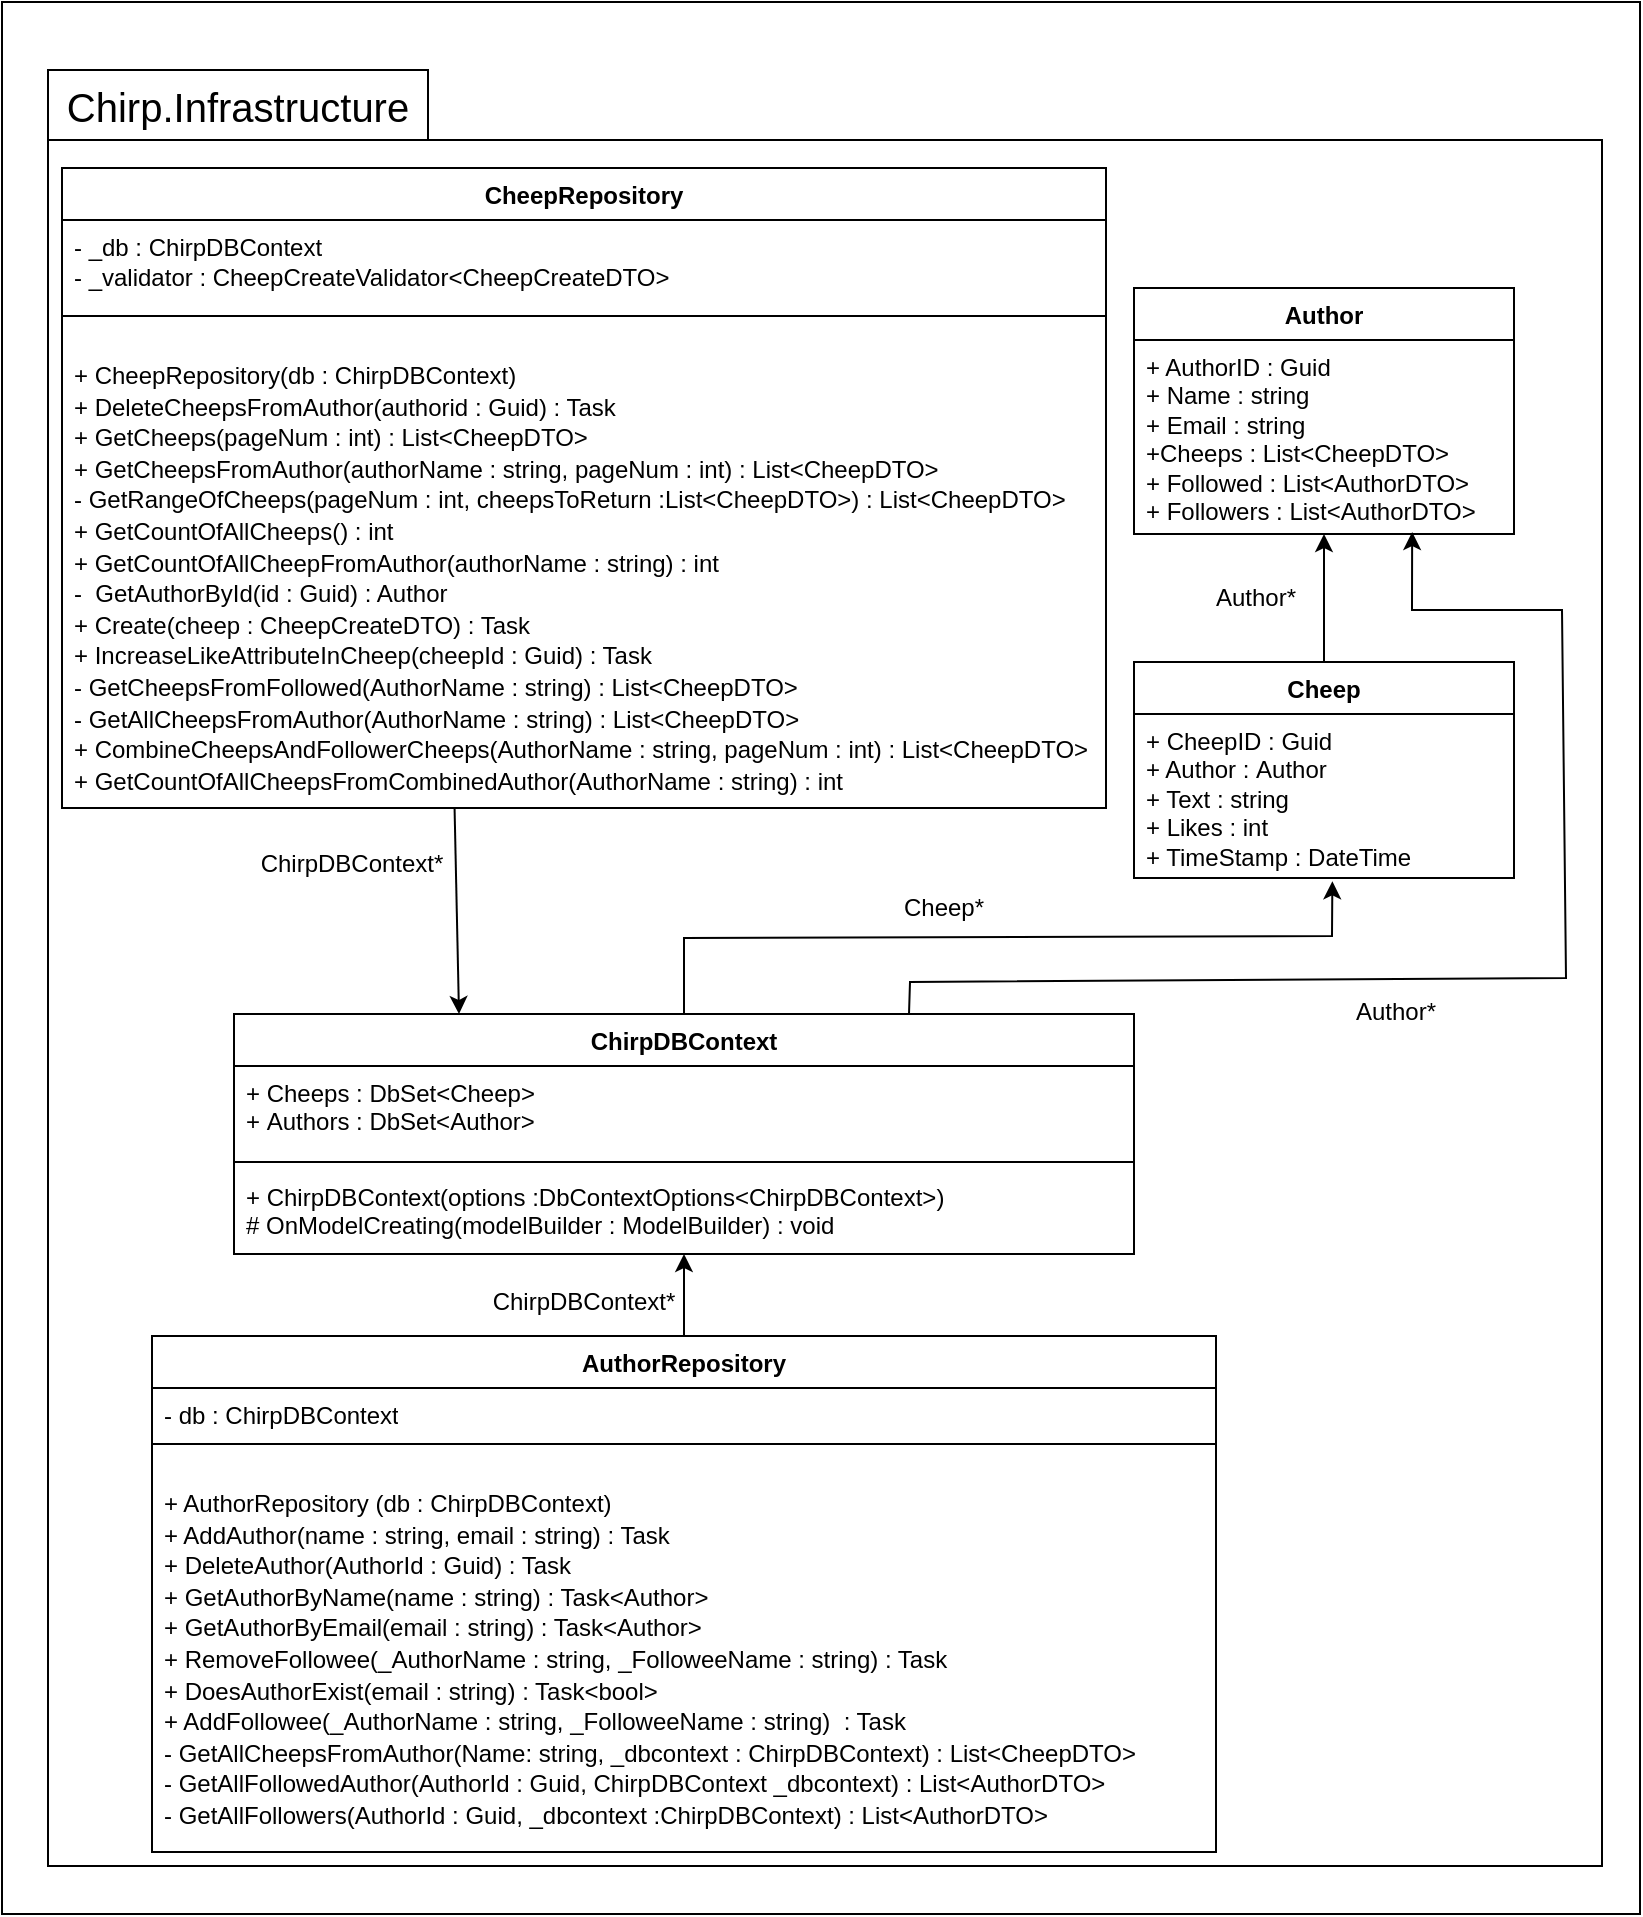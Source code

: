 <mxfile>
    <diagram id="112R7TD28rMJtDS3k_kL" name="Page-1">
        <mxGraphModel dx="230" dy="750" grid="0" gridSize="10" guides="1" tooltips="1" connect="1" arrows="1" fold="1" page="1" pageScale="1" pageWidth="850" pageHeight="1100" background="#ffffff" math="0" shadow="0">
            <root>
                <mxCell id="0"/>
                <mxCell id="1" parent="0"/>
                <mxCell id="30" value="" style="rounded=0;whiteSpace=wrap;html=1;fillColor=none;" parent="1" vertex="1">
                    <mxGeometry x="861" y="18" width="819" height="956" as="geometry"/>
                </mxCell>
                <mxCell id="2" value="" style="shape=folder;fontStyle=1;spacingTop=10;tabWidth=190;tabHeight=35;tabPosition=left;html=1;strokeColor=#000000;fillColor=none;" parent="1" vertex="1">
                    <mxGeometry x="884" y="52" width="777" height="898" as="geometry"/>
                </mxCell>
                <mxCell id="3" value="&lt;font color=&quot;#000000&quot;&gt;Author&lt;/font&gt;" style="swimlane;fontStyle=1;align=center;verticalAlign=top;childLayout=stackLayout;horizontal=1;startSize=26;horizontalStack=0;resizeParent=1;resizeParentMax=0;resizeLast=0;collapsible=1;marginBottom=0;whiteSpace=wrap;html=1;fillColor=none;strokeColor=#000000;" parent="1" vertex="1">
                    <mxGeometry x="1427" y="161" width="190" height="123" as="geometry"/>
                </mxCell>
                <mxCell id="4" value="&lt;font color=&quot;#000000&quot;&gt;+ AuthorID : Guid&lt;br style=&quot;border-color: var(--border-color);&quot;&gt;+ Name : string&lt;br style=&quot;border-color: var(--border-color);&quot;&gt;+ Email : string&lt;br style=&quot;border-color: var(--border-color);&quot;&gt;+&lt;/font&gt;&lt;span style=&quot;color: rgb(0, 0, 0);&quot;&gt;Cheeps :&amp;nbsp;&lt;/span&gt;&lt;font color=&quot;#000000&quot;&gt;List&amp;lt;CheepDTO&amp;gt;&lt;br&gt;+ Followed :&amp;nbsp;&lt;/font&gt;&lt;span style=&quot;color: rgb(0, 0, 0);&quot;&gt;List&amp;lt;AuthorDTO&amp;gt;&lt;/span&gt;&lt;font color=&quot;#000000&quot;&gt;&lt;br&gt;+ Followers :&amp;nbsp;&lt;/font&gt;&lt;span style=&quot;color: rgb(0, 0, 0);&quot;&gt;List&amp;lt;AuthorDTO&amp;gt;&lt;/span&gt;&lt;font color=&quot;#000000&quot;&gt;&lt;br&gt;&lt;/font&gt;" style="text;strokeColor=none;fillColor=none;align=left;verticalAlign=top;spacingLeft=4;spacingRight=4;overflow=hidden;rotatable=0;points=[[0,0.5],[1,0.5]];portConstraint=eastwest;whiteSpace=wrap;html=1;" parent="3" vertex="1">
                    <mxGeometry y="26" width="190" height="97" as="geometry"/>
                </mxCell>
                <mxCell id="33" style="edgeStyle=none;html=1;exitX=0.5;exitY=0;exitDx=0;exitDy=0;strokeColor=#000000;" parent="1" source="5" target="4" edge="1">
                    <mxGeometry relative="1" as="geometry"/>
                </mxCell>
                <mxCell id="5" value="&lt;font color=&quot;#000000&quot;&gt;Cheep&lt;/font&gt;" style="swimlane;fontStyle=1;align=center;verticalAlign=top;childLayout=stackLayout;horizontal=1;startSize=26;horizontalStack=0;resizeParent=1;resizeParentMax=0;resizeLast=0;collapsible=1;marginBottom=0;whiteSpace=wrap;html=1;fillColor=none;strokeColor=#000000;" parent="1" vertex="1">
                    <mxGeometry x="1427" y="348" width="190" height="108" as="geometry"/>
                </mxCell>
                <mxCell id="6" value="&lt;font color=&quot;#000000&quot;&gt;+ CheepID :&amp;nbsp;&lt;/font&gt;&lt;span style=&quot;color: rgb(0, 0, 0);&quot;&gt;Guid&lt;/span&gt;&lt;font color=&quot;#000000&quot;&gt;&lt;br&gt;+ Author :&amp;nbsp;&lt;/font&gt;&lt;span style=&quot;color: rgb(0, 0, 0);&quot;&gt;Author&lt;/span&gt;&lt;font color=&quot;#000000&quot;&gt;&lt;br&gt;+ Text : string&lt;/font&gt;&lt;font color=&quot;#000000&quot;&gt;&lt;br&gt;+ Likes : int&lt;br&gt;+ TimeStamp :&amp;nbsp;&lt;/font&gt;&lt;span style=&quot;color: rgb(0, 0, 0);&quot;&gt;DateTime&lt;/span&gt;" style="text;strokeColor=none;fillColor=none;align=left;verticalAlign=top;spacingLeft=4;spacingRight=4;overflow=hidden;rotatable=0;points=[[0,0.5],[1,0.5]];portConstraint=eastwest;whiteSpace=wrap;html=1;" parent="5" vertex="1">
                    <mxGeometry y="26" width="190" height="82" as="geometry"/>
                </mxCell>
                <mxCell id="36" style="edgeStyle=none;html=1;exitX=0.5;exitY=0;exitDx=0;exitDy=0;strokeColor=#000000;" parent="1" source="8" target="19" edge="1">
                    <mxGeometry relative="1" as="geometry"/>
                </mxCell>
                <mxCell id="8" value="&lt;font color=&quot;#000000&quot;&gt;AuthorRepository&lt;/font&gt;" style="swimlane;fontStyle=1;align=center;verticalAlign=top;childLayout=stackLayout;horizontal=1;startSize=26;horizontalStack=0;resizeParent=1;resizeParentMax=0;resizeLast=0;collapsible=1;marginBottom=0;whiteSpace=wrap;html=1;strokeColor=#000000;fillColor=none;" parent="1" vertex="1">
                    <mxGeometry x="936" y="685" width="532" height="258" as="geometry"/>
                </mxCell>
                <mxCell id="9" value="&lt;font color=&quot;#000000&quot;&gt;- db : ChirpDBContext&lt;/font&gt;" style="text;strokeColor=none;fillColor=none;align=left;verticalAlign=top;spacingLeft=4;spacingRight=4;overflow=hidden;rotatable=0;points=[[0,0.5],[1,0.5]];portConstraint=eastwest;whiteSpace=wrap;html=1;" parent="8" vertex="1">
                    <mxGeometry y="26" width="532" height="24" as="geometry"/>
                </mxCell>
                <mxCell id="10" value="" style="line;strokeWidth=1;fillColor=none;align=left;verticalAlign=middle;spacingTop=-1;spacingLeft=3;spacingRight=3;rotatable=0;labelPosition=right;points=[];portConstraint=eastwest;strokeColor=inherit;" parent="8" vertex="1">
                    <mxGeometry y="50" width="532" height="8" as="geometry"/>
                </mxCell>
                <mxCell id="11" value="&lt;p style=&quot;line-height: 130%;&quot;&gt;&lt;font color=&quot;#000000&quot;&gt;+ AuthorRepository (db : ChirpDBContext)&lt;br&gt;+ AddAuthor(name : string, email : string) : Task&lt;br&gt;&lt;/font&gt;&lt;span style=&quot;color: rgb(0, 0, 0);&quot;&gt;+ DeleteAuthor(AuthorId : Guid) : Task&lt;/span&gt;&lt;font color=&quot;#000000&quot;&gt;&lt;br&gt;+ GetAuthorByName(name : string) : Task&amp;lt;Author&amp;gt;&lt;br&gt;+ GetAuthorByEmail(email : string) : Task&amp;lt;Author&amp;gt;&lt;br&gt;+ RemoveFollowee(_AuthorName : string, _FolloweeName : string) : Task&lt;br&gt;+ DoesAuthorExist(email : string) : Task&amp;lt;bool&amp;gt;&lt;br&gt;+ AddFollowee(_AuthorName : string, _FolloweeName : string)&amp;nbsp; : Task&lt;br&gt;- GetAllCheepsFromAuthor(Name: string, _dbcontext : ChirpDBContext) : List&amp;lt;CheepDTO&amp;gt;&lt;br&gt;- GetAllFollowedAuthor(AuthorId : Guid, ChirpDBContext _dbcontext) : List&amp;lt;AuthorDTO&amp;gt;&lt;br&gt;- GetAllFollowers(AuthorId : Guid, _dbcontext :&lt;/font&gt;&lt;span style=&quot;color: rgb(0, 0, 0);&quot;&gt;ChirpDBContext&lt;/span&gt;&lt;font color=&quot;#000000&quot;&gt;) : List&amp;lt;AuthorDTO&amp;gt;&lt;br&gt;&lt;/font&gt;&lt;/p&gt;" style="text;strokeColor=none;fillColor=none;align=left;verticalAlign=top;spacingLeft=4;spacingRight=4;overflow=hidden;rotatable=0;points=[[0,0.5],[1,0.5]];portConstraint=eastwest;whiteSpace=wrap;html=1;" parent="8" vertex="1">
                    <mxGeometry y="58" width="532" height="200" as="geometry"/>
                </mxCell>
                <mxCell id="38" style="edgeStyle=none;html=1;entryX=0.25;entryY=0;entryDx=0;entryDy=0;strokeColor=#000000;exitX=0.376;exitY=0.998;exitDx=0;exitDy=0;exitPerimeter=0;" parent="1" source="15" target="16" edge="1">
                    <mxGeometry relative="1" as="geometry">
                        <mxPoint x="1087" y="406" as="sourcePoint"/>
                    </mxGeometry>
                </mxCell>
                <mxCell id="12" value="&lt;font color=&quot;#000000&quot;&gt;CheepRepository&lt;/font&gt;" style="swimlane;fontStyle=1;align=center;verticalAlign=top;childLayout=stackLayout;horizontal=1;startSize=26;horizontalStack=0;resizeParent=1;resizeParentMax=0;resizeLast=0;collapsible=1;marginBottom=0;whiteSpace=wrap;html=1;strokeColor=#000000;fillColor=none;" parent="1" vertex="1">
                    <mxGeometry x="891" y="101" width="522" height="320" as="geometry"/>
                </mxCell>
                <mxCell id="13" value="&lt;font color=&quot;#000000&quot;&gt;- _db : ChirpDBContext&lt;br&gt;- _validator : CheepCreateValidator&amp;lt;&lt;font style=&quot;font-size: 12px;&quot;&gt;CheepCreateDTO&amp;gt;&lt;/font&gt;&lt;span style=&quot;font-family: Consolas, &amp;quot;Courier New&amp;quot;, monospace; font-size: 14px;&quot;&gt;&amp;nbsp;&lt;/span&gt;&lt;/font&gt;" style="text;strokeColor=none;fillColor=none;align=left;verticalAlign=top;spacingLeft=4;spacingRight=4;overflow=hidden;rotatable=0;points=[[0,0.5],[1,0.5]];portConstraint=eastwest;whiteSpace=wrap;html=1;" parent="12" vertex="1">
                    <mxGeometry y="26" width="522" height="44" as="geometry"/>
                </mxCell>
                <mxCell id="14" value="" style="line;strokeWidth=1;fillColor=none;align=left;verticalAlign=middle;spacingTop=-1;spacingLeft=3;spacingRight=3;rotatable=0;labelPosition=right;points=[];portConstraint=eastwest;strokeColor=inherit;" parent="12" vertex="1">
                    <mxGeometry y="70" width="522" height="8" as="geometry"/>
                </mxCell>
                <mxCell id="15" value="&lt;p style=&quot;line-height: 130%;&quot;&gt;&lt;font color=&quot;#000000&quot;&gt;&lt;font style=&quot;font-size: 12px;&quot;&gt;+&amp;nbsp;CheepRepository(db : ChirpDBContext)&lt;/font&gt;&lt;br&gt;+ DeleteCheepsFromAuthor(authorid : Guid) : Task&lt;br&gt;+ GetCheeps(pageNum : int) : List&amp;lt;CheepDTO&amp;gt;&lt;br&gt;+ GetCheepsFromAuthor(authorName : string, pageNum : int) : List&amp;lt;CheepDTO&amp;gt;&lt;br&gt;- GetRangeOfCheeps(pageNum : int, cheepsToReturn :&lt;/font&gt;&lt;span style=&quot;color: rgb(0, 0, 0);&quot;&gt;List&amp;lt;CheepDTO&amp;gt;&lt;/span&gt;&lt;font color=&quot;#000000&quot;&gt;) : List&amp;lt;CheepDTO&amp;gt;&lt;br&gt;+ GetCountOfAllCheeps() : int&lt;br&gt;+ GetCountOfAllCheepFromAuthor(authorName : string) : int&lt;br&gt;-&amp;nbsp; GetAuthorById(id : Guid) : Author&lt;br&gt;+ Create(cheep : CheepCreateDTO) : Task&lt;br&gt;+ IncreaseLikeAttributeInCheep(cheepId : Guid) : Task&lt;br&gt;- GetCheepsFromFollowed(AuthorName : string) : List&amp;lt;CheepDTO&amp;gt;&lt;br&gt;- GetAllCheepsFromAuthor(AuthorName : string) : List&amp;lt;CheepDTO&amp;gt;&lt;br&gt;+ CombineCheepsAndFollowerCheeps(AuthorName : string, pageNum : int) : List&amp;lt;CheepDTO&amp;gt;&lt;br&gt;+ GetCountOfAllCheepsFromCombinedAuthor(AuthorName : string) : int&lt;br&gt;&lt;/font&gt;&lt;/p&gt;" style="text;strokeColor=none;fillColor=none;align=left;verticalAlign=top;spacingLeft=4;spacingRight=4;overflow=hidden;rotatable=0;points=[[0,0.5],[1,0.5]];portConstraint=eastwest;whiteSpace=wrap;html=1;" parent="12" vertex="1">
                    <mxGeometry y="78" width="522" height="242" as="geometry"/>
                </mxCell>
                <mxCell id="34" style="edgeStyle=none;html=1;exitX=0.75;exitY=0;exitDx=0;exitDy=0;entryX=0.732;entryY=0.99;entryDx=0;entryDy=0;entryPerimeter=0;strokeColor=#000000;rounded=0;" parent="1" source="16" target="4" edge="1">
                    <mxGeometry relative="1" as="geometry">
                        <Array as="points">
                            <mxPoint x="1315" y="508"/>
                            <mxPoint x="1643" y="506"/>
                            <mxPoint x="1641" y="322"/>
                            <mxPoint x="1566" y="322"/>
                        </Array>
                    </mxGeometry>
                </mxCell>
                <mxCell id="35" style="edgeStyle=none;rounded=0;html=1;exitX=0.5;exitY=0;exitDx=0;exitDy=0;entryX=0.522;entryY=1.02;entryDx=0;entryDy=0;entryPerimeter=0;strokeColor=#000000;" parent="1" source="16" target="6" edge="1">
                    <mxGeometry relative="1" as="geometry">
                        <Array as="points">
                            <mxPoint x="1202" y="486"/>
                            <mxPoint x="1526" y="485"/>
                        </Array>
                    </mxGeometry>
                </mxCell>
                <mxCell id="16" value="&lt;font color=&quot;#000000&quot;&gt;ChirpDBContext&lt;/font&gt;" style="swimlane;fontStyle=1;align=center;verticalAlign=top;childLayout=stackLayout;horizontal=1;startSize=26;horizontalStack=0;resizeParent=1;resizeParentMax=0;resizeLast=0;collapsible=1;marginBottom=0;whiteSpace=wrap;html=1;strokeColor=#000000;fillColor=none;" parent="1" vertex="1">
                    <mxGeometry x="977" y="524" width="450" height="120" as="geometry"/>
                </mxCell>
                <mxCell id="17" value="&lt;font color=&quot;#000000&quot;&gt;+&amp;nbsp;&lt;/font&gt;&lt;font color=&quot;#000000&quot;&gt;Cheeps :&amp;nbsp;&lt;/font&gt;&lt;span style=&quot;color: rgb(0, 0, 0);&quot;&gt;DbSet&amp;lt;Cheep&amp;gt;&lt;/span&gt;&lt;font color=&quot;#000000&quot;&gt;&lt;br&gt;+&amp;nbsp;&lt;/font&gt;&lt;font color=&quot;#000000&quot;&gt;Authors :&amp;nbsp;&lt;/font&gt;&lt;span style=&quot;color: rgb(0, 0, 0);&quot;&gt;DbSet&amp;lt;Author&amp;gt;&lt;/span&gt;" style="text;strokeColor=none;fillColor=none;align=left;verticalAlign=top;spacingLeft=4;spacingRight=4;overflow=hidden;rotatable=0;points=[[0,0.5],[1,0.5]];portConstraint=eastwest;whiteSpace=wrap;html=1;" parent="16" vertex="1">
                    <mxGeometry y="26" width="450" height="44" as="geometry"/>
                </mxCell>
                <mxCell id="18" value="" style="line;strokeWidth=1;fillColor=none;align=left;verticalAlign=middle;spacingTop=-1;spacingLeft=3;spacingRight=3;rotatable=0;labelPosition=right;points=[];portConstraint=eastwest;strokeColor=inherit;" parent="16" vertex="1">
                    <mxGeometry y="70" width="450" height="8" as="geometry"/>
                </mxCell>
                <mxCell id="19" value="&lt;font color=&quot;#000000&quot;&gt;+ ChirpDBContext(options :&lt;/font&gt;&lt;span style=&quot;color: rgb(0, 0, 0);&quot;&gt;DbContextOptions&amp;lt;ChirpDBContext&amp;gt;&lt;/span&gt;&lt;font color=&quot;#000000&quot;&gt;)&lt;br&gt;# OnModelCreating(&lt;/font&gt;&lt;span style=&quot;color: rgb(0, 0, 0);&quot;&gt;modelBuilder :&amp;nbsp;&lt;/span&gt;&lt;font color=&quot;#000000&quot;&gt;ModelBuilder) : void&lt;/font&gt;" style="text;strokeColor=none;fillColor=none;align=left;verticalAlign=top;spacingLeft=4;spacingRight=4;overflow=hidden;rotatable=0;points=[[0,0.5],[1,0.5]];portConstraint=eastwest;whiteSpace=wrap;html=1;" parent="16" vertex="1">
                    <mxGeometry y="78" width="450" height="42" as="geometry"/>
                </mxCell>
                <mxCell id="24" value="&lt;font color=&quot;#000000&quot; style=&quot;font-size: 20px;&quot;&gt;Chirp.Infrastructure&lt;/font&gt;" style="text;html=1;strokeColor=none;fillColor=none;align=center;verticalAlign=middle;whiteSpace=wrap;rounded=0;" parent="1" vertex="1">
                    <mxGeometry x="949" y="55" width="60" height="30" as="geometry"/>
                </mxCell>
                <mxCell id="25" value="&lt;font color=&quot;#000000&quot;&gt;ChirpDBContext*&lt;/font&gt;" style="text;html=1;strokeColor=none;fillColor=none;align=center;verticalAlign=middle;whiteSpace=wrap;rounded=0;" parent="1" vertex="1">
                    <mxGeometry x="1006" y="434" width="60" height="30" as="geometry"/>
                </mxCell>
                <mxCell id="26" value="&lt;font color=&quot;#000000&quot;&gt;Cheep*&lt;/font&gt;" style="text;html=1;strokeColor=none;fillColor=none;align=center;verticalAlign=middle;whiteSpace=wrap;rounded=0;" parent="1" vertex="1">
                    <mxGeometry x="1302" y="456" width="60" height="30" as="geometry"/>
                </mxCell>
                <mxCell id="27" value="&lt;font color=&quot;#000000&quot;&gt;Author*&lt;/font&gt;" style="text;html=1;strokeColor=none;fillColor=none;align=center;verticalAlign=middle;whiteSpace=wrap;rounded=0;" parent="1" vertex="1">
                    <mxGeometry x="1528" y="508" width="60" height="30" as="geometry"/>
                </mxCell>
                <mxCell id="28" value="&lt;font color=&quot;#000000&quot;&gt;ChirpDBContext*&lt;/font&gt;" style="text;html=1;strokeColor=none;fillColor=none;align=center;verticalAlign=middle;whiteSpace=wrap;rounded=0;" parent="1" vertex="1">
                    <mxGeometry x="1122" y="653" width="60" height="30" as="geometry"/>
                </mxCell>
                <mxCell id="29" value="&lt;font color=&quot;#000000&quot;&gt;Author*&lt;/font&gt;" style="text;html=1;strokeColor=none;fillColor=none;align=center;verticalAlign=middle;whiteSpace=wrap;rounded=0;" parent="1" vertex="1">
                    <mxGeometry x="1458" y="301" width="60" height="30" as="geometry"/>
                </mxCell>
            </root>
        </mxGraphModel>
    </diagram>
</mxfile>